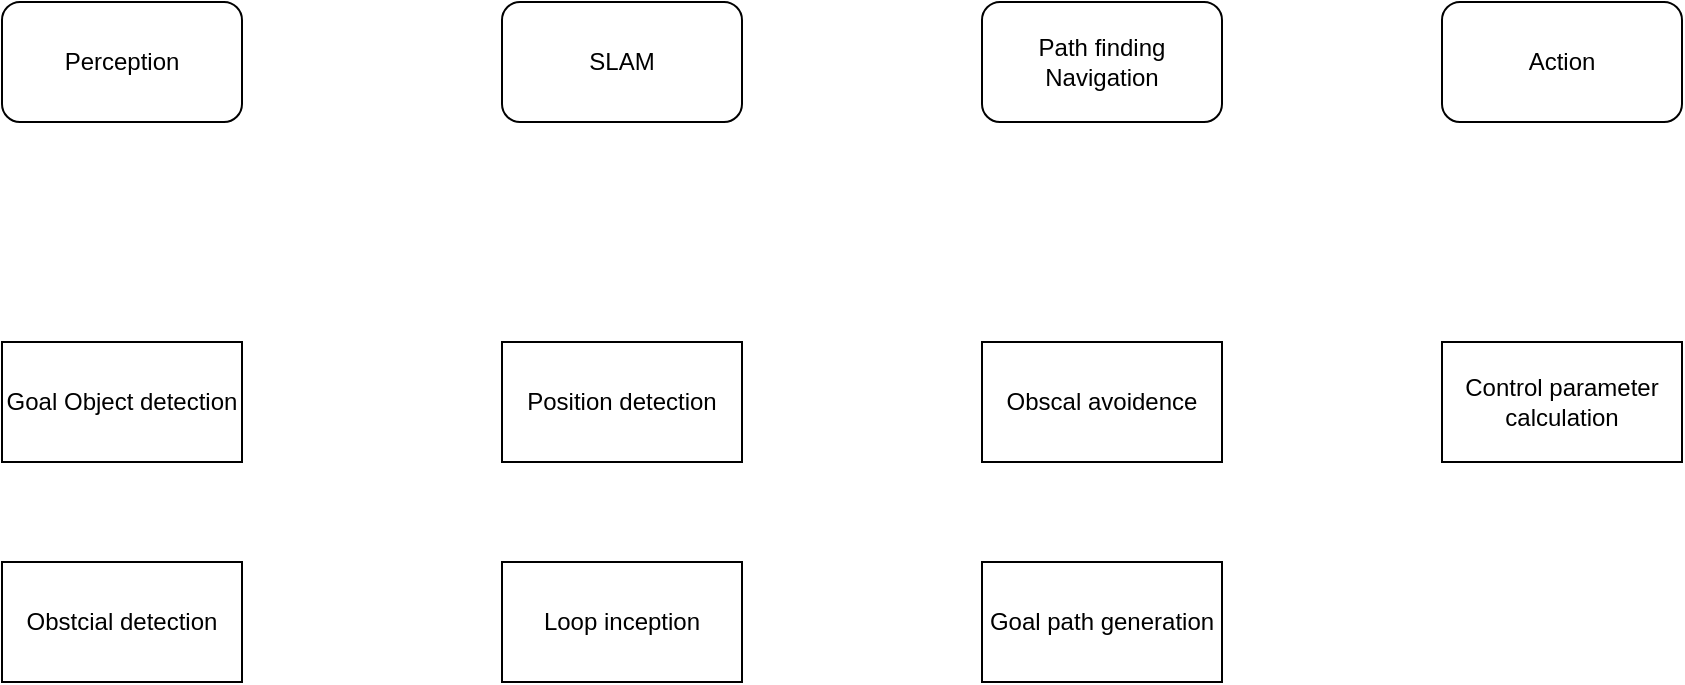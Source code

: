 <mxfile version="24.4.8" type="device">
  <diagram id="bWXK3g5gEpQTw67gaVvo" name="Page-1">
    <mxGraphModel dx="1602" dy="933" grid="1" gridSize="10" guides="1" tooltips="1" connect="1" arrows="1" fold="1" page="1" pageScale="1" pageWidth="850" pageHeight="1100" math="0" shadow="0">
      <root>
        <mxCell id="0" />
        <mxCell id="1" parent="0" />
        <mxCell id="O2Tcu_tjHCDBofQdCSHS-2" value="Goal Object detection" style="rounded=0;whiteSpace=wrap;html=1;" vertex="1" parent="1">
          <mxGeometry x="5" y="420" width="120" height="60" as="geometry" />
        </mxCell>
        <mxCell id="O2Tcu_tjHCDBofQdCSHS-3" value="Perception" style="rounded=1;whiteSpace=wrap;html=1;" vertex="1" parent="1">
          <mxGeometry x="5" y="250" width="120" height="60" as="geometry" />
        </mxCell>
        <mxCell id="O2Tcu_tjHCDBofQdCSHS-4" value="SLAM" style="rounded=1;whiteSpace=wrap;html=1;" vertex="1" parent="1">
          <mxGeometry x="255" y="250" width="120" height="60" as="geometry" />
        </mxCell>
        <mxCell id="O2Tcu_tjHCDBofQdCSHS-5" value="Path finding&lt;div&gt;Navigation&lt;/div&gt;" style="rounded=1;whiteSpace=wrap;html=1;" vertex="1" parent="1">
          <mxGeometry x="495" y="250" width="120" height="60" as="geometry" />
        </mxCell>
        <mxCell id="O2Tcu_tjHCDBofQdCSHS-6" value="Action" style="rounded=1;whiteSpace=wrap;html=1;" vertex="1" parent="1">
          <mxGeometry x="725" y="250" width="120" height="60" as="geometry" />
        </mxCell>
        <mxCell id="O2Tcu_tjHCDBofQdCSHS-7" value="Position detection" style="rounded=0;whiteSpace=wrap;html=1;" vertex="1" parent="1">
          <mxGeometry x="255" y="420" width="120" height="60" as="geometry" />
        </mxCell>
        <mxCell id="O2Tcu_tjHCDBofQdCSHS-8" value="Loop inception" style="rounded=0;whiteSpace=wrap;html=1;" vertex="1" parent="1">
          <mxGeometry x="255" y="530" width="120" height="60" as="geometry" />
        </mxCell>
        <mxCell id="O2Tcu_tjHCDBofQdCSHS-9" value="Obstcial detection" style="rounded=0;whiteSpace=wrap;html=1;" vertex="1" parent="1">
          <mxGeometry x="5" y="530" width="120" height="60" as="geometry" />
        </mxCell>
        <mxCell id="O2Tcu_tjHCDBofQdCSHS-10" value="Obscal avoidence" style="rounded=0;whiteSpace=wrap;html=1;" vertex="1" parent="1">
          <mxGeometry x="495" y="420" width="120" height="60" as="geometry" />
        </mxCell>
        <mxCell id="O2Tcu_tjHCDBofQdCSHS-11" value="Goal path generation" style="rounded=0;whiteSpace=wrap;html=1;" vertex="1" parent="1">
          <mxGeometry x="495" y="530" width="120" height="60" as="geometry" />
        </mxCell>
        <mxCell id="O2Tcu_tjHCDBofQdCSHS-12" value="Control parameter calculation" style="rounded=0;whiteSpace=wrap;html=1;" vertex="1" parent="1">
          <mxGeometry x="725" y="420" width="120" height="60" as="geometry" />
        </mxCell>
      </root>
    </mxGraphModel>
  </diagram>
</mxfile>

